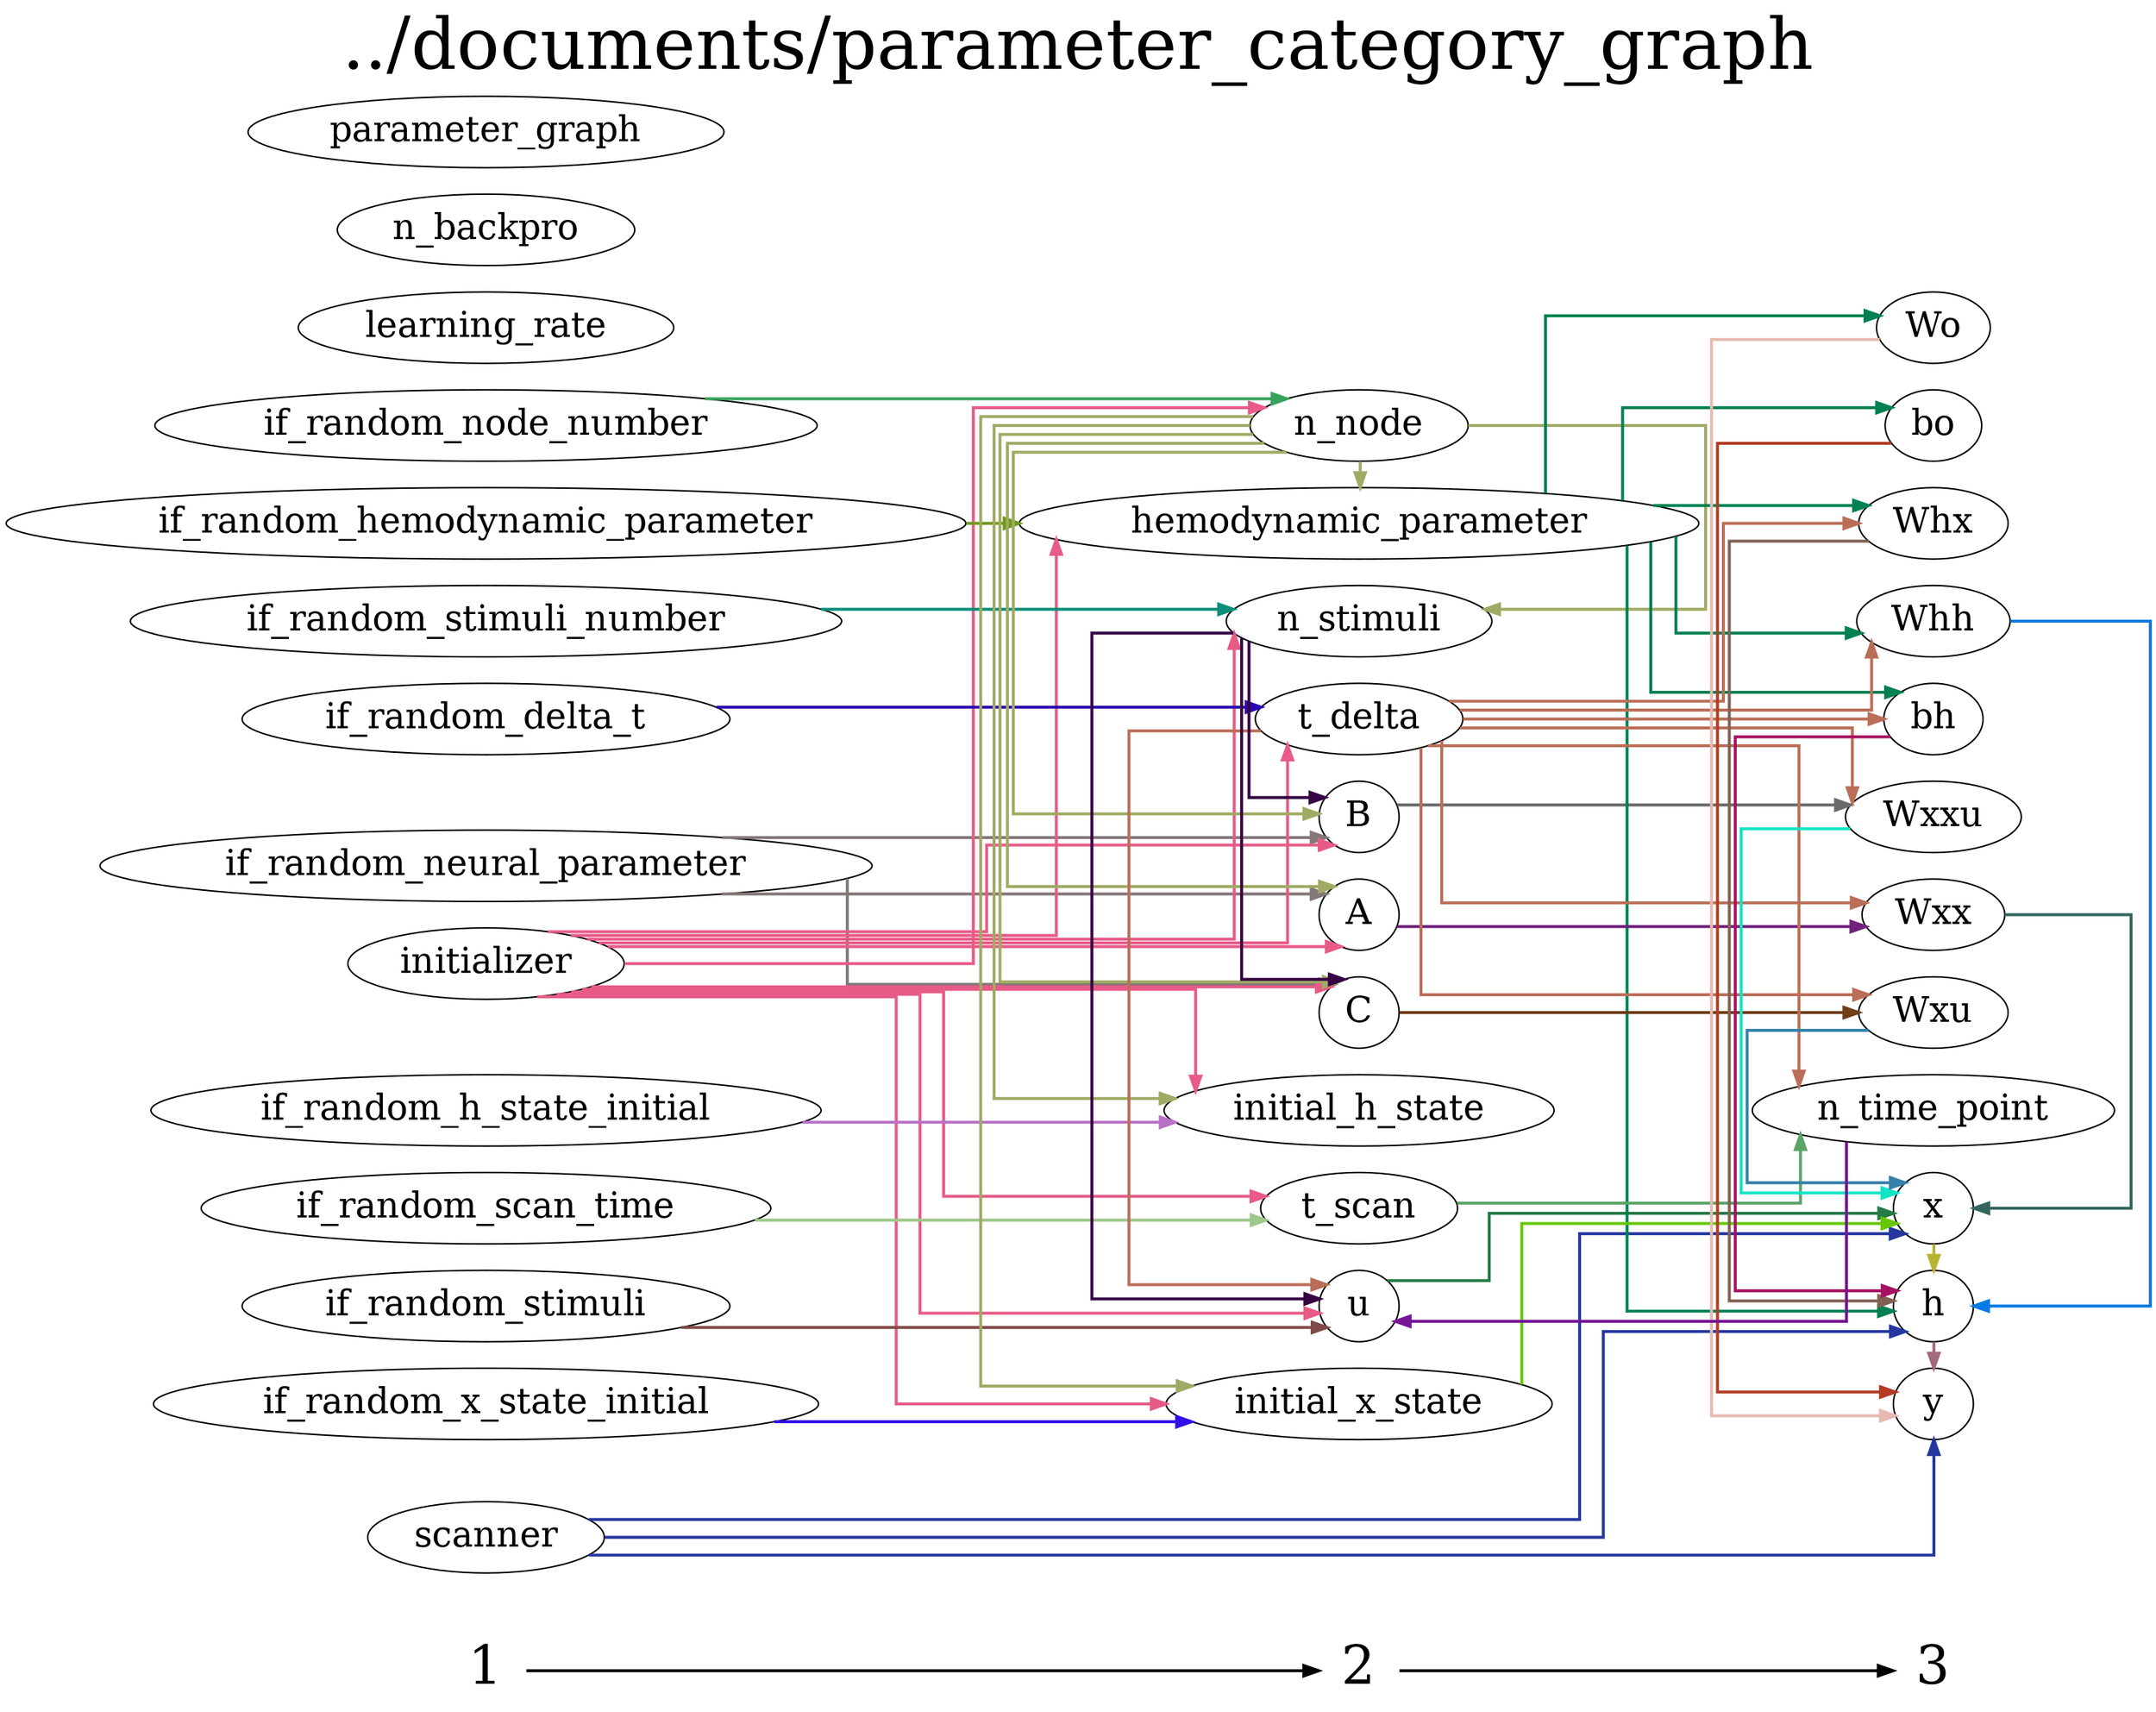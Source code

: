 digraph G {
          splines=ortho;
          fontsize = 48;
          rankdir = "LR";
          node[fontsize=24];
          edge[penwidth=2];
          {
          node [shape=plaintext fontsize=36];
          1 -> 
          2 -> 
          3
          }
          {rank = same;
          1;
          if_random_node_number;
          if_random_neural_parameter;
          initializer;
          if_random_stimuli;
          scanner;
          if_random_hemodynamic_parameter;
          if_random_scan_time;
          if_random_delta_t;
          learning_rate;
          n_backpro;
          if_random_h_state_initial;
          if_random_stimuli_number;
          if_random_x_state_initial;
          parameter_graph;
          }
          {rank = same;
          2;
          u;
          B;
          n_node;
          hemodynamic_parameter;
          A;
          C;
          initial_h_state;
          initial_x_state;
          t_scan;
          t_delta;
          n_stimuli;
          }
          {rank = same;
          3;
          Wxxu;
          Wo;
          y;
          h;
          Whx;
          Whh;
          x;
          bh;
          Wxu;
          bo;
          Wxx;
          n_time_point;
          }
          h -> y [color="#A26A7A"];
          Wo -> y [color="#E6BAB0"];
          u -> x [color="#247B46"];
          if_random_node_number -> n_node [color="#38A35B"];
          if_random_neural_parameter -> B [color="#847778"];
          if_random_neural_parameter -> A [color="#847778"];
          if_random_neural_parameter -> C [color="#847778"];
          y ;
          bo -> y [color="#B23C24"];
          Whx -> h [color="#826154"];
          B -> Wxxu [color="#696B6A"];
          initializer -> u [color="#E85B86"];
          initializer -> B [color="#E85B86"];
          initializer -> n_node [color="#E85B86"];
          initializer -> hemodynamic_parameter [color="#E85B86"];
          initializer -> A [color="#E85B86"];
          initializer -> C [color="#E85B86"];
          initializer -> initial_h_state [color="#E85B86"];
          initializer -> initial_x_state [color="#E85B86"];
          initializer -> t_scan [color="#E85B86"];
          initializer -> t_delta [color="#E85B86"];
          initializer -> n_stimuli [color="#E85B86"];
          if_random_stimuli -> u [color="#804B49"];
          Whh -> h [color="#077AE5"];
          scanner -> y [color="#2437A0"];
          scanner -> h [color="#2437A0"];
          scanner -> x [color="#2437A0"];
          hemodynamic_parameter -> Wo [color="#008150"];
          hemodynamic_parameter -> h [color="#008150"];
          hemodynamic_parameter -> Whx [color="#008150"];
          hemodynamic_parameter -> Whh [color="#008150"];
          hemodynamic_parameter -> bh [color="#008150"];
          hemodynamic_parameter -> bo [color="#008150"];
          A -> Wxx [color="#70217C"];
          if_random_hemodynamic_parameter -> hemodynamic_parameter [color="#6E9A1B"];
          if_random_scan_time -> t_scan [color="#9EC78C"];
          if_random_delta_t -> t_delta [color="#2A07B1"];
          learning_rate ;
          x -> h [color="#B8B332"];
          bh -> h [color="#A51261"];
          Wxu -> x [color="#3481AB"];
          C -> Wxu [color="#703E19"];
          initial_h_state ;
          n_backpro ;
          if_random_h_state_initial -> initial_h_state [color="#B971C8"];
          n_node -> B [color="#A1AA64"];
          n_node -> hemodynamic_parameter [color="#A1AA64"];
          n_node -> A [color="#A1AA64"];
          n_node -> C [color="#A1AA64"];
          n_node -> initial_h_state [color="#A1AA64"];
          n_node -> initial_x_state [color="#A1AA64"];
          n_node -> n_stimuli [color="#A1AA64"];
          if_random_stimuli_number -> n_stimuli [color="#0C8E79"];
          if_random_x_state_initial -> initial_x_state [color="#3010E5"];
          Wxxu -> x [color="#13E4C6"];
          initial_x_state -> x [color="#66C706"];
          t_scan -> n_time_point [color="#5BA468"];
          t_delta -> Wxxu [color="#BB6E57"];
          t_delta -> u [color="#BB6E57"];
          t_delta -> Whx [color="#BB6E57"];
          t_delta -> Whh [color="#BB6E57"];
          t_delta -> bh [color="#BB6E57"];
          t_delta -> Wxu [color="#BB6E57"];
          t_delta -> Wxx [color="#BB6E57"];
          t_delta -> n_time_point [color="#BB6E57"];
          parameter_graph ;
          Wxx -> x [color="#33675E"];
          n_stimuli -> u [color="#360444"];
          n_stimuli -> B [color="#360444"];
          n_stimuli -> C [color="#360444"];
          n_time_point -> u [color="#771697"];
          labelloc = "t";
          label = "../documents/parameter_category_graph";
}